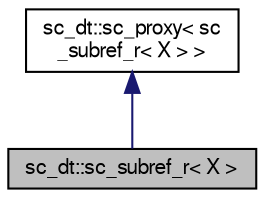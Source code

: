 digraph "sc_dt::sc_subref_r&lt; X &gt;"
{
  edge [fontname="FreeSans",fontsize="10",labelfontname="FreeSans",labelfontsize="10"];
  node [fontname="FreeSans",fontsize="10",shape=record];
  Node3 [label="sc_dt::sc_subref_r\< X \>",height=0.2,width=0.4,color="black", fillcolor="grey75", style="filled", fontcolor="black"];
  Node4 -> Node3 [dir="back",color="midnightblue",fontsize="10",style="solid",fontname="FreeSans"];
  Node4 [label="sc_dt::sc_proxy\< sc\l_subref_r\< X \> \>",height=0.2,width=0.4,color="black", fillcolor="white", style="filled",URL="$a01444.html"];
}
